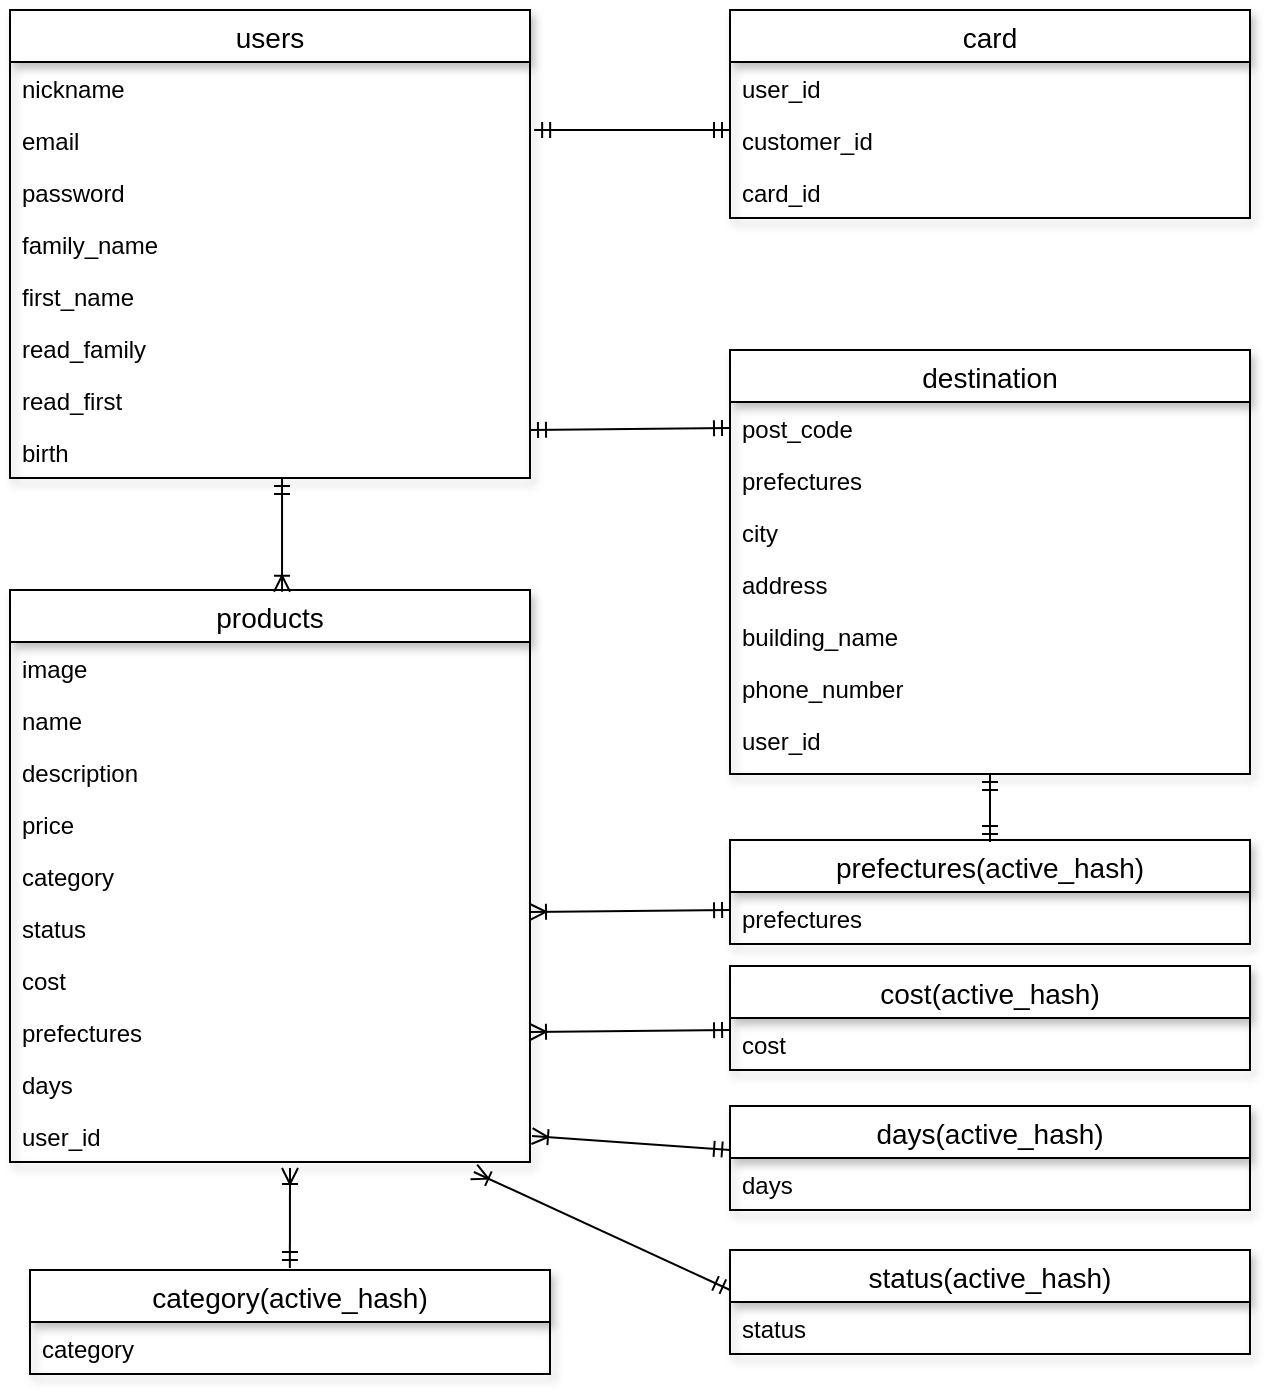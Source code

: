 <mxfile>
    <diagram id="pPR_b8x4U0qOdC7Y4rSp" name="ページ1">
        <mxGraphModel dx="592" dy="571" grid="1" gridSize="10" guides="0" tooltips="1" connect="1" arrows="1" fold="1" page="1" pageScale="1" pageWidth="827" pageHeight="1169" math="0" shadow="0">
            <root>
                <mxCell id="0"/>
                <mxCell id="1" parent="0"/>
                <mxCell id="118" value="users" style="swimlane;fontStyle=0;childLayout=stackLayout;horizontal=1;startSize=26;horizontalStack=0;resizeParent=1;resizeParentMax=0;resizeLast=0;collapsible=1;marginBottom=0;align=center;fontSize=14;shadow=1;" vertex="1" parent="1">
                    <mxGeometry x="40" y="70" width="260" height="234" as="geometry"/>
                </mxCell>
                <mxCell id="119" value="nickname" style="text;strokeColor=none;fillColor=none;spacingLeft=4;spacingRight=4;overflow=hidden;rotatable=0;points=[[0,0.5],[1,0.5]];portConstraint=eastwest;fontSize=12;" vertex="1" parent="118">
                    <mxGeometry y="26" width="260" height="26" as="geometry"/>
                </mxCell>
                <mxCell id="126" value="email" style="text;strokeColor=none;fillColor=none;spacingLeft=4;spacingRight=4;overflow=hidden;rotatable=0;points=[[0,0.5],[1,0.5]];portConstraint=eastwest;fontSize=12;" vertex="1" parent="118">
                    <mxGeometry y="52" width="260" height="26" as="geometry"/>
                </mxCell>
                <mxCell id="124" value="password" style="text;strokeColor=none;fillColor=none;spacingLeft=4;spacingRight=4;overflow=hidden;rotatable=0;points=[[0,0.5],[1,0.5]];portConstraint=eastwest;fontSize=12;" vertex="1" parent="118">
                    <mxGeometry y="78" width="260" height="26" as="geometry"/>
                </mxCell>
                <mxCell id="127" value="family_name" style="text;strokeColor=none;fillColor=none;spacingLeft=4;spacingRight=4;overflow=hidden;rotatable=0;points=[[0,0.5],[1,0.5]];portConstraint=eastwest;fontSize=12;" vertex="1" parent="118">
                    <mxGeometry y="104" width="260" height="26" as="geometry"/>
                </mxCell>
                <mxCell id="128" value="first_name" style="text;strokeColor=none;fillColor=none;spacingLeft=4;spacingRight=4;overflow=hidden;rotatable=0;points=[[0,0.5],[1,0.5]];portConstraint=eastwest;fontSize=12;" vertex="1" parent="118">
                    <mxGeometry y="130" width="260" height="26" as="geometry"/>
                </mxCell>
                <mxCell id="129" value="read_family" style="text;strokeColor=none;fillColor=none;spacingLeft=4;spacingRight=4;overflow=hidden;rotatable=0;points=[[0,0.5],[1,0.5]];portConstraint=eastwest;fontSize=12;" vertex="1" parent="118">
                    <mxGeometry y="156" width="260" height="26" as="geometry"/>
                </mxCell>
                <mxCell id="130" value="read_first" style="text;strokeColor=none;fillColor=none;spacingLeft=4;spacingRight=4;overflow=hidden;rotatable=0;points=[[0,0.5],[1,0.5]];portConstraint=eastwest;fontSize=12;" vertex="1" parent="118">
                    <mxGeometry y="182" width="260" height="26" as="geometry"/>
                </mxCell>
                <mxCell id="125" value="birth" style="text;strokeColor=none;fillColor=none;spacingLeft=4;spacingRight=4;overflow=hidden;rotatable=0;points=[[0,0.5],[1,0.5]];portConstraint=eastwest;fontSize=12;" vertex="1" parent="118">
                    <mxGeometry y="208" width="260" height="26" as="geometry"/>
                </mxCell>
                <mxCell id="131" value="products" style="swimlane;fontStyle=0;childLayout=stackLayout;horizontal=1;startSize=26;horizontalStack=0;resizeParent=1;resizeParentMax=0;resizeLast=0;collapsible=1;marginBottom=0;align=center;fontSize=14;shadow=1;" vertex="1" parent="1">
                    <mxGeometry x="40" y="360" width="260" height="286" as="geometry"/>
                </mxCell>
                <mxCell id="172" value="image" style="text;strokeColor=none;fillColor=none;spacingLeft=4;spacingRight=4;overflow=hidden;rotatable=0;points=[[0,0.5],[1,0.5]];portConstraint=eastwest;fontSize=12;" vertex="1" parent="131">
                    <mxGeometry y="26" width="260" height="26" as="geometry"/>
                </mxCell>
                <mxCell id="132" value="name" style="text;strokeColor=none;fillColor=none;spacingLeft=4;spacingRight=4;overflow=hidden;rotatable=0;points=[[0,0.5],[1,0.5]];portConstraint=eastwest;fontSize=12;" vertex="1" parent="131">
                    <mxGeometry y="52" width="260" height="26" as="geometry"/>
                </mxCell>
                <mxCell id="134" value="description" style="text;strokeColor=none;fillColor=none;spacingLeft=4;spacingRight=4;overflow=hidden;rotatable=0;points=[[0,0.5],[1,0.5]];portConstraint=eastwest;fontSize=12;" vertex="1" parent="131">
                    <mxGeometry y="78" width="260" height="26" as="geometry"/>
                </mxCell>
                <mxCell id="133" value="price" style="text;strokeColor=none;fillColor=none;spacingLeft=4;spacingRight=4;overflow=hidden;rotatable=0;points=[[0,0.5],[1,0.5]];portConstraint=eastwest;fontSize=12;" vertex="1" parent="131">
                    <mxGeometry y="104" width="260" height="26" as="geometry"/>
                </mxCell>
                <mxCell id="139" value="category" style="text;strokeColor=none;fillColor=none;spacingLeft=4;spacingRight=4;overflow=hidden;rotatable=0;points=[[0,0.5],[1,0.5]];portConstraint=eastwest;fontSize=12;" vertex="1" parent="131">
                    <mxGeometry y="130" width="260" height="26" as="geometry"/>
                </mxCell>
                <mxCell id="135" value="status" style="text;strokeColor=none;fillColor=none;spacingLeft=4;spacingRight=4;overflow=hidden;rotatable=0;points=[[0,0.5],[1,0.5]];portConstraint=eastwest;fontSize=12;" vertex="1" parent="131">
                    <mxGeometry y="156" width="260" height="26" as="geometry"/>
                </mxCell>
                <mxCell id="136" value="cost" style="text;strokeColor=none;fillColor=none;spacingLeft=4;spacingRight=4;overflow=hidden;rotatable=0;points=[[0,0.5],[1,0.5]];portConstraint=eastwest;fontSize=12;" vertex="1" parent="131">
                    <mxGeometry y="182" width="260" height="26" as="geometry"/>
                </mxCell>
                <mxCell id="138" value="prefectures" style="text;strokeColor=none;fillColor=none;spacingLeft=4;spacingRight=4;overflow=hidden;rotatable=0;points=[[0,0.5],[1,0.5]];portConstraint=eastwest;fontSize=12;" vertex="1" parent="131">
                    <mxGeometry y="208" width="260" height="26" as="geometry"/>
                </mxCell>
                <mxCell id="137" value="days" style="text;strokeColor=none;fillColor=none;spacingLeft=4;spacingRight=4;overflow=hidden;rotatable=0;points=[[0,0.5],[1,0.5]];portConstraint=eastwest;fontSize=12;" vertex="1" parent="131">
                    <mxGeometry y="234" width="260" height="26" as="geometry"/>
                </mxCell>
                <mxCell id="140" value="user_id" style="text;strokeColor=none;fillColor=none;spacingLeft=4;spacingRight=4;overflow=hidden;rotatable=0;points=[[0,0.5],[1,0.5]];portConstraint=eastwest;fontSize=12;" vertex="1" parent="131">
                    <mxGeometry y="260" width="260" height="26" as="geometry"/>
                </mxCell>
                <mxCell id="141" value="destination" style="swimlane;fontStyle=0;childLayout=stackLayout;horizontal=1;startSize=26;horizontalStack=0;resizeParent=1;resizeParentMax=0;resizeLast=0;collapsible=1;marginBottom=0;align=center;fontSize=14;shadow=1;" vertex="1" parent="1">
                    <mxGeometry x="400" y="240" width="260" height="212" as="geometry"/>
                </mxCell>
                <mxCell id="143" value="post_code" style="text;strokeColor=none;fillColor=none;spacingLeft=4;spacingRight=4;overflow=hidden;rotatable=0;points=[[0,0.5],[1,0.5]];portConstraint=eastwest;fontSize=12;" vertex="1" parent="141">
                    <mxGeometry y="26" width="260" height="26" as="geometry"/>
                </mxCell>
                <mxCell id="142" value="prefectures" style="text;strokeColor=none;fillColor=none;spacingLeft=4;spacingRight=4;overflow=hidden;rotatable=0;points=[[0,0.5],[1,0.5]];portConstraint=eastwest;fontSize=12;" vertex="1" parent="141">
                    <mxGeometry y="52" width="260" height="26" as="geometry"/>
                </mxCell>
                <mxCell id="185" value="city" style="text;strokeColor=none;fillColor=none;spacingLeft=4;spacingRight=4;overflow=hidden;rotatable=0;points=[[0,0.5],[1,0.5]];portConstraint=eastwest;fontSize=12;" vertex="1" parent="141">
                    <mxGeometry y="78" width="260" height="26" as="geometry"/>
                </mxCell>
                <mxCell id="149" value="address" style="text;strokeColor=none;fillColor=none;spacingLeft=4;spacingRight=4;overflow=hidden;rotatable=0;points=[[0,0.5],[1,0.5]];portConstraint=eastwest;fontSize=12;" vertex="1" parent="141">
                    <mxGeometry y="104" width="260" height="26" as="geometry"/>
                </mxCell>
                <mxCell id="150" value="building_name" style="text;strokeColor=none;fillColor=none;spacingLeft=4;spacingRight=4;overflow=hidden;rotatable=0;points=[[0,0.5],[1,0.5]];portConstraint=eastwest;fontSize=12;" vertex="1" parent="141">
                    <mxGeometry y="130" width="260" height="26" as="geometry"/>
                </mxCell>
                <mxCell id="151" value="phone_number" style="text;strokeColor=none;fillColor=none;spacingLeft=4;spacingRight=4;overflow=hidden;rotatable=0;points=[[0,0.5],[1,0.5]];portConstraint=eastwest;fontSize=12;" vertex="1" parent="141">
                    <mxGeometry y="156" width="260" height="26" as="geometry"/>
                </mxCell>
                <mxCell id="194" value="user_id" style="text;strokeColor=none;fillColor=none;spacingLeft=4;spacingRight=4;overflow=hidden;rotatable=0;points=[[0,0.5],[1,0.5]];portConstraint=eastwest;fontSize=12;" vertex="1" parent="141">
                    <mxGeometry y="182" width="260" height="30" as="geometry"/>
                </mxCell>
                <mxCell id="152" value="card" style="swimlane;fontStyle=0;childLayout=stackLayout;horizontal=1;startSize=26;horizontalStack=0;resizeParent=1;resizeParentMax=0;resizeLast=0;collapsible=1;marginBottom=0;align=center;fontSize=14;shadow=1;" vertex="1" parent="1">
                    <mxGeometry x="400" y="70" width="260" height="104" as="geometry"/>
                </mxCell>
                <mxCell id="153" value="user_id" style="text;strokeColor=none;fillColor=none;spacingLeft=4;spacingRight=4;overflow=hidden;rotatable=0;points=[[0,0.5],[1,0.5]];portConstraint=eastwest;fontSize=12;" vertex="1" parent="152">
                    <mxGeometry y="26" width="260" height="26" as="geometry"/>
                </mxCell>
                <mxCell id="154" value="customer_id" style="text;strokeColor=none;fillColor=none;spacingLeft=4;spacingRight=4;overflow=hidden;rotatable=0;points=[[0,0.5],[1,0.5]];portConstraint=eastwest;fontSize=12;" vertex="1" parent="152">
                    <mxGeometry y="52" width="260" height="26" as="geometry"/>
                </mxCell>
                <mxCell id="155" value="card_id" style="text;strokeColor=none;fillColor=none;spacingLeft=4;spacingRight=4;overflow=hidden;rotatable=0;points=[[0,0.5],[1,0.5]];portConstraint=eastwest;fontSize=12;" vertex="1" parent="152">
                    <mxGeometry y="78" width="260" height="26" as="geometry"/>
                </mxCell>
                <mxCell id="173" value="category(active_hash)" style="swimlane;fontStyle=0;childLayout=stackLayout;horizontal=1;startSize=26;horizontalStack=0;resizeParent=1;resizeParentMax=0;resizeLast=0;collapsible=1;marginBottom=0;align=center;fontSize=14;shadow=1;" vertex="1" parent="1">
                    <mxGeometry x="50" y="700" width="260" height="52" as="geometry"/>
                </mxCell>
                <mxCell id="174" value="category" style="text;strokeColor=none;fillColor=none;spacingLeft=4;spacingRight=4;overflow=hidden;rotatable=0;points=[[0,0.5],[1,0.5]];portConstraint=eastwest;fontSize=12;" vertex="1" parent="173">
                    <mxGeometry y="26" width="260" height="26" as="geometry"/>
                </mxCell>
                <mxCell id="177" value="prefectures(active_hash)" style="swimlane;fontStyle=0;childLayout=stackLayout;horizontal=1;startSize=26;horizontalStack=0;resizeParent=1;resizeParentMax=0;resizeLast=0;collapsible=1;marginBottom=0;align=center;fontSize=14;shadow=1;" vertex="1" parent="1">
                    <mxGeometry x="400" y="485" width="260" height="52" as="geometry"/>
                </mxCell>
                <mxCell id="178" value="prefectures" style="text;strokeColor=none;fillColor=none;spacingLeft=4;spacingRight=4;overflow=hidden;rotatable=0;points=[[0,0.5],[1,0.5]];portConstraint=eastwest;fontSize=12;" vertex="1" parent="177">
                    <mxGeometry y="26" width="260" height="26" as="geometry"/>
                </mxCell>
                <mxCell id="179" value="status(active_hash)" style="swimlane;fontStyle=0;childLayout=stackLayout;horizontal=1;startSize=26;horizontalStack=0;resizeParent=1;resizeParentMax=0;resizeLast=0;collapsible=1;marginBottom=0;align=center;fontSize=14;shadow=1;" vertex="1" parent="1">
                    <mxGeometry x="400" y="690" width="260" height="52" as="geometry"/>
                </mxCell>
                <mxCell id="180" value="status" style="text;strokeColor=none;fillColor=none;spacingLeft=4;spacingRight=4;overflow=hidden;rotatable=0;points=[[0,0.5],[1,0.5]];portConstraint=eastwest;fontSize=12;" vertex="1" parent="179">
                    <mxGeometry y="26" width="260" height="26" as="geometry"/>
                </mxCell>
                <mxCell id="181" value="days(active_hash)" style="swimlane;fontStyle=0;childLayout=stackLayout;horizontal=1;startSize=26;horizontalStack=0;resizeParent=1;resizeParentMax=0;resizeLast=0;collapsible=1;marginBottom=0;align=center;fontSize=14;shadow=1;" vertex="1" parent="1">
                    <mxGeometry x="400" y="618" width="260" height="52" as="geometry"/>
                </mxCell>
                <mxCell id="182" value="days" style="text;strokeColor=none;fillColor=none;spacingLeft=4;spacingRight=4;overflow=hidden;rotatable=0;points=[[0,0.5],[1,0.5]];portConstraint=eastwest;fontSize=12;" vertex="1" parent="181">
                    <mxGeometry y="26" width="260" height="26" as="geometry"/>
                </mxCell>
                <mxCell id="183" value="cost(active_hash)" style="swimlane;fontStyle=0;childLayout=stackLayout;horizontal=1;startSize=26;horizontalStack=0;resizeParent=1;resizeParentMax=0;resizeLast=0;collapsible=1;marginBottom=0;align=center;fontSize=14;shadow=1;" vertex="1" parent="1">
                    <mxGeometry x="400" y="548" width="260" height="52" as="geometry"/>
                </mxCell>
                <mxCell id="184" value="cost" style="text;strokeColor=none;fillColor=none;spacingLeft=4;spacingRight=4;overflow=hidden;rotatable=0;points=[[0,0.5],[1,0.5]];portConstraint=eastwest;fontSize=12;" vertex="1" parent="183">
                    <mxGeometry y="26" width="260" height="26" as="geometry"/>
                </mxCell>
                <mxCell id="193" value="" style="endArrow=ERmandOne;html=1;rounded=0;startArrow=ERoneToMany;startFill=0;entryX=0.577;entryY=1;entryDx=0;entryDy=0;entryPerimeter=0;exitX=0.577;exitY=0.003;exitDx=0;exitDy=0;exitPerimeter=0;endFill=0;" edge="1" parent="1">
                    <mxGeometry relative="1" as="geometry">
                        <mxPoint x="176.02" y="360.858" as="sourcePoint"/>
                        <mxPoint x="176.02" y="304" as="targetPoint"/>
                    </mxGeometry>
                </mxCell>
                <mxCell id="197" value="" style="endArrow=ERmandOne;html=1;rounded=0;startArrow=ERoneToMany;startFill=0;entryX=0.004;entryY=0.231;entryDx=0;entryDy=0;entryPerimeter=0;endFill=0;exitX=1;exitY=0.5;exitDx=0;exitDy=0;" edge="1" parent="1" source="138">
                    <mxGeometry relative="1" as="geometry">
                        <mxPoint x="310" y="580" as="sourcePoint"/>
                        <mxPoint x="400.04" y="580.006" as="targetPoint"/>
                    </mxGeometry>
                </mxCell>
                <mxCell id="198" value="" style="endArrow=ERmandOne;html=1;rounded=0;startArrow=ERoneToMany;startFill=0;entryX=0.004;entryY=0.231;entryDx=0;entryDy=0;entryPerimeter=0;endFill=0;" edge="1" parent="1">
                    <mxGeometry relative="1" as="geometry">
                        <mxPoint x="301" y="633" as="sourcePoint"/>
                        <mxPoint x="400.04" y="640.006" as="targetPoint"/>
                    </mxGeometry>
                </mxCell>
                <mxCell id="199" value="" style="endArrow=ERmandOne;html=1;rounded=0;startArrow=ERoneToMany;startFill=0;entryX=0.004;entryY=0.231;entryDx=0;entryDy=0;entryPerimeter=0;exitX=0.892;exitY=1.192;exitDx=0;exitDy=0;exitPerimeter=0;endFill=0;" edge="1" parent="1" source="140">
                    <mxGeometry relative="1" as="geometry">
                        <mxPoint x="290" y="660" as="sourcePoint"/>
                        <mxPoint x="400.04" y="710.006" as="targetPoint"/>
                    </mxGeometry>
                </mxCell>
                <mxCell id="200" value="" style="endArrow=ERmandOne;html=1;rounded=0;startArrow=ERoneToMany;startFill=0;entryX=0.569;entryY=0;entryDx=0;entryDy=0;entryPerimeter=0;endFill=0;" edge="1" parent="1">
                    <mxGeometry relative="1" as="geometry">
                        <mxPoint x="180" y="649" as="sourcePoint"/>
                        <mxPoint x="179.94" y="699" as="targetPoint"/>
                    </mxGeometry>
                </mxCell>
                <mxCell id="201" value="" style="endArrow=ERmandOne;html=1;rounded=0;startArrow=ERmandOne;startFill=0;entryX=1.008;entryY=0.269;entryDx=0;entryDy=0;entryPerimeter=0;endFill=0;" edge="1" parent="1">
                    <mxGeometry relative="1" as="geometry">
                        <mxPoint x="400" y="130.01" as="sourcePoint"/>
                        <mxPoint x="302.08" y="130.004" as="targetPoint"/>
                    </mxGeometry>
                </mxCell>
                <mxCell id="202" value="" style="endArrow=ERmandOne;html=1;rounded=0;startArrow=ERmandOne;startFill=0;endFill=0;entryX=0;entryY=0.5;entryDx=0;entryDy=0;" edge="1" parent="1" target="143">
                    <mxGeometry relative="1" as="geometry">
                        <mxPoint x="300" y="280" as="sourcePoint"/>
                        <mxPoint x="396" y="280" as="targetPoint"/>
                    </mxGeometry>
                </mxCell>
                <mxCell id="206" value="" style="endArrow=ERmandOne;html=1;rounded=0;startArrow=ERoneToMany;startFill=0;entryX=0.004;entryY=0.231;entryDx=0;entryDy=0;entryPerimeter=0;endFill=0;exitX=1;exitY=0.5;exitDx=0;exitDy=0;" edge="1" parent="1">
                    <mxGeometry relative="1" as="geometry">
                        <mxPoint x="300" y="520.99" as="sourcePoint"/>
                        <mxPoint x="400.04" y="519.996" as="targetPoint"/>
                    </mxGeometry>
                </mxCell>
                <mxCell id="207" value="" style="endArrow=ERmandOne;html=1;rounded=0;entryX=0.5;entryY=0;entryDx=0;entryDy=0;startArrow=ERmandOne;startFill=0;endFill=0;" edge="1" parent="1">
                    <mxGeometry relative="1" as="geometry">
                        <mxPoint x="530" y="452" as="sourcePoint"/>
                        <mxPoint x="530" y="486" as="targetPoint"/>
                    </mxGeometry>
                </mxCell>
            </root>
        </mxGraphModel>
    </diagram>
</mxfile>